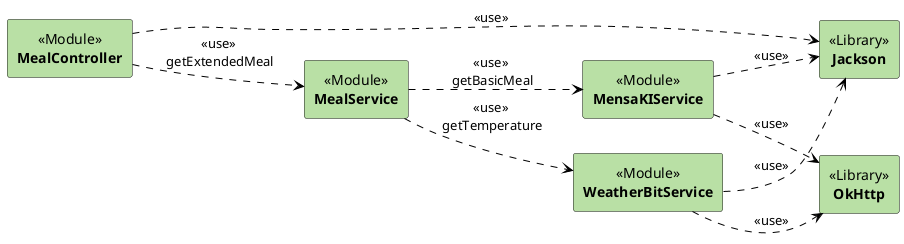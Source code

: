 @startuml code organization Devtime
left to right direction
skinparam rectangle {
    backgroundColor<<Module>><<Library>> #b9e0a5
    FontStyle normal
}


rectangle "**MealController**" <<Module>> as a
rectangle "**MealService**" <<Module>> as b
rectangle "**WeatherBitService**" <<Module>> as c 
rectangle "**MensaKIService**" <<Module>> as d
rectangle "**Jackson**" <<Library>> as e
rectangle "**OkHttp**" <<Library>> as f

a --> b  #black;line.dashed;:<<use>>\n getExtendedMeal
a --> e  #black;line.dashed;:<<use>>

b --> c  #black;line.dashed;:<<use>>\n getTemperature
b --> d  #black;line.dashed;:<<use>>\n getBasicMeal

c --> e  #black;line.dashed;:<<use>>
c --> f  #black;line.dashed;:<<use>>

d --> e  #black;line.dashed;:<<use>>
d --> f  #black;line.dashed;:<<use>>

@enduml